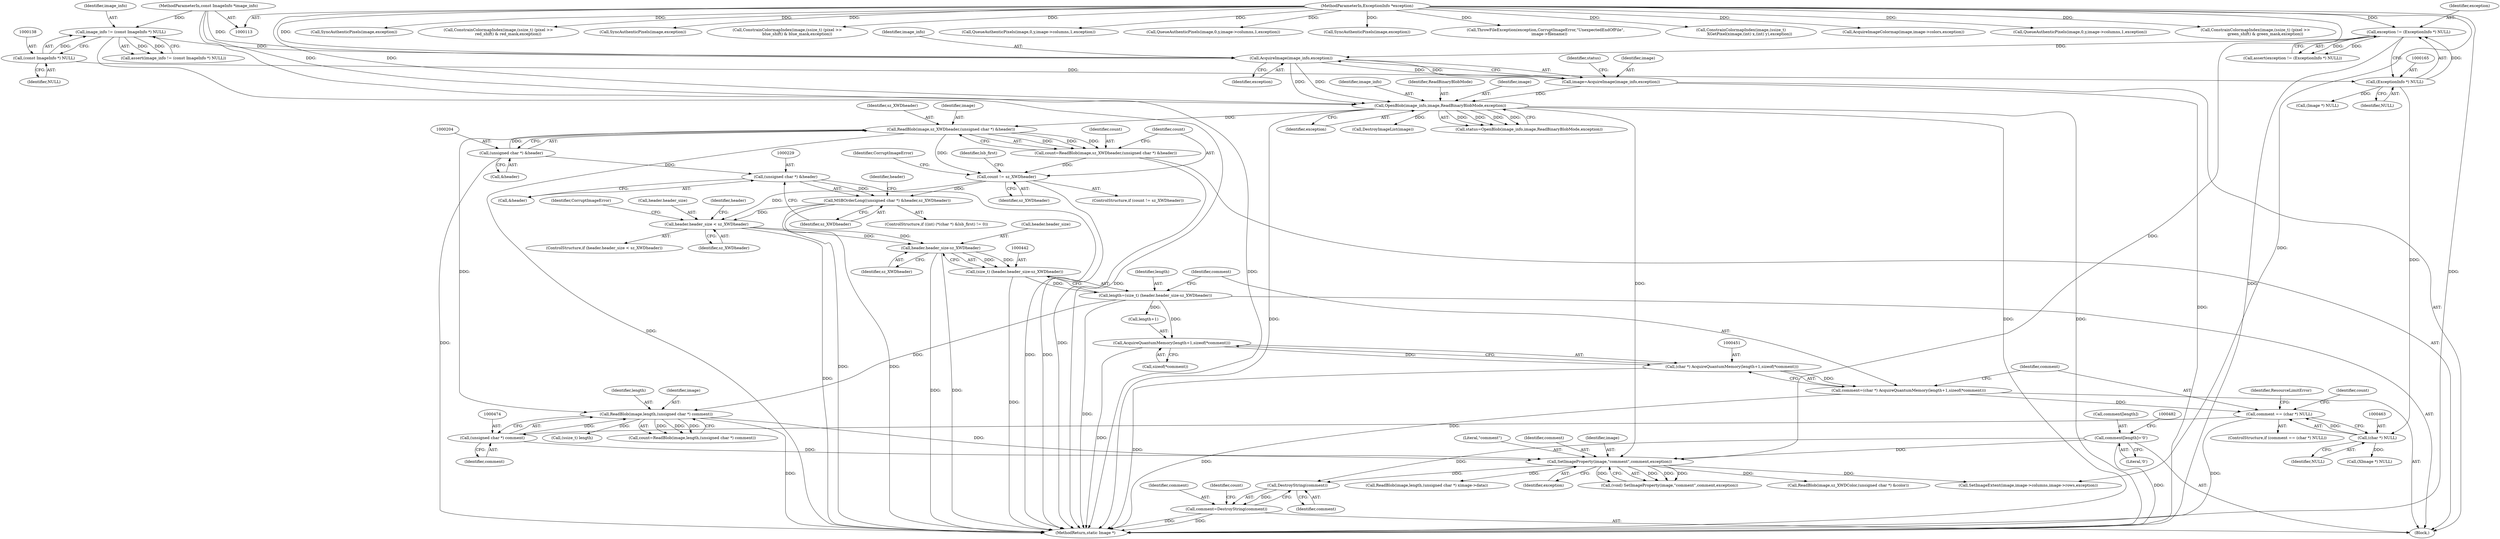 digraph "0_ImageMagick_c78993d138bf480ab4652b5a48379d4ff75ba5f7@pointer" {
"1000490" [label="(Call,DestroyString(comment))"];
"1000483" [label="(Call,SetImageProperty(image,\"comment\",comment,exception))"];
"1000470" [label="(Call,ReadBlob(image,length,(unsigned char *) comment))"];
"1000200" [label="(Call,ReadBlob(image,sz_XWDheader,(unsigned char *) &header))"];
"1000180" [label="(Call,OpenBlob(image_info,image,ReadBinaryBlobMode,exception))"];
"1000175" [label="(Call,AcquireImage(image_info,exception))"];
"1000135" [label="(Call,image_info != (const ImageInfo *) NULL)"];
"1000114" [label="(MethodParameterIn,const ImageInfo *image_info)"];
"1000137" [label="(Call,(const ImageInfo *) NULL)"];
"1000162" [label="(Call,exception != (ExceptionInfo *) NULL)"];
"1000115" [label="(MethodParameterIn,ExceptionInfo *exception)"];
"1000164" [label="(Call,(ExceptionInfo *) NULL)"];
"1000173" [label="(Call,image=AcquireImage(image_info,exception))"];
"1000203" [label="(Call,(unsigned char *) &header)"];
"1000439" [label="(Call,length=(size_t) (header.header_size-sz_XWDheader))"];
"1000441" [label="(Call,(size_t) (header.header_size-sz_XWDheader))"];
"1000443" [label="(Call,header.header_size-sz_XWDheader)"];
"1000243" [label="(Call,header.header_size < sz_XWDheader)"];
"1000208" [label="(Call,count != sz_XWDheader)"];
"1000198" [label="(Call,count=ReadBlob(image,sz_XWDheader,(unsigned char *) &header))"];
"1000227" [label="(Call,MSBOrderLong((unsigned char *) &header,sz_XWDheader))"];
"1000228" [label="(Call,(unsigned char *) &header)"];
"1000473" [label="(Call,(unsigned char *) comment)"];
"1000460" [label="(Call,comment == (char *) NULL)"];
"1000448" [label="(Call,comment=(char *) AcquireQuantumMemory(length+1,sizeof(*comment)))"];
"1000450" [label="(Call,(char *) AcquireQuantumMemory(length+1,sizeof(*comment)))"];
"1000452" [label="(Call,AcquireQuantumMemory(length+1,sizeof(*comment)))"];
"1000462" [label="(Call,(char *) NULL)"];
"1000476" [label="(Call,comment[length]='\0')"];
"1000488" [label="(Call,comment=DestroyString(comment))"];
"1000230" [label="(Call,&header)"];
"1000114" [label="(MethodParameterIn,const ImageInfo *image_info)"];
"1000488" [label="(Call,comment=DestroyString(comment))"];
"1000439" [label="(Call,length=(size_t) (header.header_size-sz_XWDheader))"];
"1000490" [label="(Call,DestroyString(comment))"];
"1000184" [label="(Identifier,exception)"];
"1000470" [label="(Call,ReadBlob(image,length,(unsigned char *) comment))"];
"1001494" [label="(Call,SyncAuthenticPixels(image,exception))"];
"1000232" [label="(Identifier,sz_XWDheader)"];
"1001417" [label="(Call,ConstrainColormapIndex(image,(ssize_t) (pixel >>\n                red_shift) & red_mask,exception))"];
"1000466" [label="(Identifier,ResourceLimitError)"];
"1001653" [label="(Call,SyncAuthenticPixels(image,exception))"];
"1000199" [label="(Identifier,count)"];
"1000202" [label="(Identifier,sz_XWDheader)"];
"1000483" [label="(Call,SetImageProperty(image,\"comment\",comment,exception))"];
"1000486" [label="(Identifier,comment)"];
"1000495" [label="(Call,(ssize_t) length)"];
"1000176" [label="(Identifier,image_info)"];
"1000135" [label="(Call,image_info != (const ImageInfo *) NULL)"];
"1000209" [label="(Identifier,count)"];
"1000464" [label="(Identifier,NULL)"];
"1000215" [label="(Identifier,lsb_first)"];
"1000192" [label="(Call,DestroyImageList(image))"];
"1000236" [label="(Identifier,header)"];
"1000177" [label="(Identifier,exception)"];
"1000460" [label="(Call,comment == (char *) NULL)"];
"1000195" [label="(Call,(Image *) NULL)"];
"1000198" [label="(Call,count=ReadBlob(image,sz_XWDheader,(unsigned char *) &header))"];
"1000137" [label="(Call,(const ImageInfo *) NULL)"];
"1000441" [label="(Call,(size_t) (header.header_size-sz_XWDheader))"];
"1000473" [label="(Call,(unsigned char *) comment)"];
"1000484" [label="(Identifier,image)"];
"1000161" [label="(Call,assert(exception != (ExceptionInfo *) NULL))"];
"1000448" [label="(Call,comment=(char *) AcquireQuantumMemory(length+1,sizeof(*comment)))"];
"1000164" [label="(Call,(ExceptionInfo *) NULL)"];
"1000476" [label="(Call,comment[length]='\0')"];
"1001467" [label="(Call,ConstrainColormapIndex(image,(ssize_t) (pixel >>\n                blue_shift) & blue_mask,exception))"];
"1000443" [label="(Call,header.header_size-sz_XWDheader)"];
"1000485" [label="(Literal,\"comment\")"];
"1000469" [label="(Identifier,count)"];
"1001373" [label="(Call,QueueAuthenticPixels(image,0,y,image->columns,1,exception))"];
"1000480" [label="(Literal,'\0')"];
"1000487" [label="(Identifier,exception)"];
"1000489" [label="(Identifier,comment)"];
"1001928" [label="(MethodReturn,static Image *)"];
"1000162" [label="(Call,exception != (ExceptionInfo *) NULL)"];
"1000477" [label="(Call,comment[length])"];
"1000212" [label="(Identifier,CorruptImageError)"];
"1000475" [label="(Identifier,comment)"];
"1000208" [label="(Call,count != sz_XWDheader)"];
"1000116" [label="(Block,)"];
"1000181" [label="(Identifier,image_info)"];
"1000249" [label="(Identifier,CorruptImageError)"];
"1000228" [label="(Call,(unsigned char *) &header)"];
"1000244" [label="(Call,header.header_size)"];
"1000456" [label="(Call,sizeof(*comment))"];
"1000183" [label="(Identifier,ReadBinaryBlobMode)"];
"1000207" [label="(ControlStructure,if (count != sz_XWDheader))"];
"1000447" [label="(Identifier,sz_XWDheader)"];
"1000134" [label="(Call,assert(image_info != (const ImageInfo *) NULL))"];
"1001794" [label="(Call,QueueAuthenticPixels(image,0,y,image->columns,1,exception))"];
"1000166" [label="(Identifier,NULL)"];
"1001169" [label="(Call,SetImageExtent(image,image->columns,image->rows,exception))"];
"1000462" [label="(Call,(char *) NULL)"];
"1000494" [label="(Identifier,count)"];
"1000472" [label="(Identifier,length)"];
"1001861" [label="(Call,SyncAuthenticPixels(image,exception))"];
"1001914" [label="(Call,ThrowFileException(exception,CorruptImageError,\"UnexpectedEndOfFile\",\n      image->filename))"];
"1001828" [label="(Call,ConstrainColormapIndex(image,(ssize_t)\n              XGetPixel(ximage,(int) x,(int) y),exception))"];
"1000481" [label="(Call,(void) SetImageProperty(image,\"comment\",comment,exception))"];
"1000175" [label="(Call,AcquireImage(image_info,exception))"];
"1000139" [label="(Identifier,NULL)"];
"1000136" [label="(Identifier,image_info)"];
"1000210" [label="(Identifier,sz_XWDheader)"];
"1000242" [label="(ControlStructure,if (header.header_size < sz_XWDheader))"];
"1000200" [label="(Call,ReadBlob(image,sz_XWDheader,(unsigned char *) &header))"];
"1000201" [label="(Identifier,image)"];
"1000179" [label="(Identifier,status)"];
"1000491" [label="(Identifier,comment)"];
"1000471" [label="(Identifier,image)"];
"1000178" [label="(Call,status=OpenBlob(image_info,image,ReadBinaryBlobMode,exception))"];
"1000163" [label="(Identifier,exception)"];
"1000450" [label="(Call,(char *) AcquireQuantumMemory(length+1,sizeof(*comment)))"];
"1000453" [label="(Call,length+1)"];
"1000227" [label="(Call,MSBOrderLong((unsigned char *) &header,sz_XWDheader))"];
"1000180" [label="(Call,OpenBlob(image_info,image,ReadBinaryBlobMode,exception))"];
"1001679" [label="(Call,AcquireImageColormap(image,image->colors,exception))"];
"1000468" [label="(Call,count=ReadBlob(image,length,(unsigned char *) comment))"];
"1000205" [label="(Call,&header)"];
"1001532" [label="(Call,QueueAuthenticPixels(image,0,y,image->columns,1,exception))"];
"1000461" [label="(Identifier,comment)"];
"1001442" [label="(Call,ConstrainColormapIndex(image,(ssize_t) (pixel >>\n                green_shift) & green_mask,exception))"];
"1000512" [label="(Call,(XImage *) NULL)"];
"1000444" [label="(Call,header.header_size)"];
"1000452" [label="(Call,AcquireQuantumMemory(length+1,sizeof(*comment)))"];
"1000203" [label="(Call,(unsigned char *) &header)"];
"1000253" [label="(Identifier,header)"];
"1000243" [label="(Call,header.header_size < sz_XWDheader)"];
"1000826" [label="(Call,ReadBlob(image,sz_XWDColor,(unsigned char *) &color))"];
"1000174" [label="(Identifier,image)"];
"1000247" [label="(Identifier,sz_XWDheader)"];
"1000440" [label="(Identifier,length)"];
"1000173" [label="(Call,image=AcquireImage(image_info,exception))"];
"1000115" [label="(MethodParameterIn,ExceptionInfo *exception)"];
"1000217" [label="(ControlStructure,if ((int) (*(char *) &lsb_first) != 0))"];
"1000449" [label="(Identifier,comment)"];
"1000459" [label="(ControlStructure,if (comment == (char *) NULL))"];
"1001100" [label="(Call,ReadBlob(image,length,(unsigned char *) ximage->data))"];
"1000182" [label="(Identifier,image)"];
"1000490" -> "1000488"  [label="AST: "];
"1000490" -> "1000491"  [label="CFG: "];
"1000491" -> "1000490"  [label="AST: "];
"1000488" -> "1000490"  [label="CFG: "];
"1000490" -> "1000488"  [label="DDG: "];
"1000483" -> "1000490"  [label="DDG: "];
"1000476" -> "1000490"  [label="DDG: "];
"1000483" -> "1000481"  [label="AST: "];
"1000483" -> "1000487"  [label="CFG: "];
"1000484" -> "1000483"  [label="AST: "];
"1000485" -> "1000483"  [label="AST: "];
"1000486" -> "1000483"  [label="AST: "];
"1000487" -> "1000483"  [label="AST: "];
"1000481" -> "1000483"  [label="CFG: "];
"1000483" -> "1000481"  [label="DDG: "];
"1000483" -> "1000481"  [label="DDG: "];
"1000483" -> "1000481"  [label="DDG: "];
"1000483" -> "1000481"  [label="DDG: "];
"1000470" -> "1000483"  [label="DDG: "];
"1000476" -> "1000483"  [label="DDG: "];
"1000473" -> "1000483"  [label="DDG: "];
"1000180" -> "1000483"  [label="DDG: "];
"1000115" -> "1000483"  [label="DDG: "];
"1000483" -> "1000826"  [label="DDG: "];
"1000483" -> "1001100"  [label="DDG: "];
"1000483" -> "1001169"  [label="DDG: "];
"1000470" -> "1000468"  [label="AST: "];
"1000470" -> "1000473"  [label="CFG: "];
"1000471" -> "1000470"  [label="AST: "];
"1000472" -> "1000470"  [label="AST: "];
"1000473" -> "1000470"  [label="AST: "];
"1000468" -> "1000470"  [label="CFG: "];
"1000470" -> "1001928"  [label="DDG: "];
"1000470" -> "1000468"  [label="DDG: "];
"1000470" -> "1000468"  [label="DDG: "];
"1000470" -> "1000468"  [label="DDG: "];
"1000200" -> "1000470"  [label="DDG: "];
"1000439" -> "1000470"  [label="DDG: "];
"1000473" -> "1000470"  [label="DDG: "];
"1000470" -> "1000495"  [label="DDG: "];
"1000200" -> "1000198"  [label="AST: "];
"1000200" -> "1000203"  [label="CFG: "];
"1000201" -> "1000200"  [label="AST: "];
"1000202" -> "1000200"  [label="AST: "];
"1000203" -> "1000200"  [label="AST: "];
"1000198" -> "1000200"  [label="CFG: "];
"1000200" -> "1001928"  [label="DDG: "];
"1000200" -> "1000198"  [label="DDG: "];
"1000200" -> "1000198"  [label="DDG: "];
"1000200" -> "1000198"  [label="DDG: "];
"1000180" -> "1000200"  [label="DDG: "];
"1000203" -> "1000200"  [label="DDG: "];
"1000200" -> "1000208"  [label="DDG: "];
"1000180" -> "1000178"  [label="AST: "];
"1000180" -> "1000184"  [label="CFG: "];
"1000181" -> "1000180"  [label="AST: "];
"1000182" -> "1000180"  [label="AST: "];
"1000183" -> "1000180"  [label="AST: "];
"1000184" -> "1000180"  [label="AST: "];
"1000178" -> "1000180"  [label="CFG: "];
"1000180" -> "1001928"  [label="DDG: "];
"1000180" -> "1001928"  [label="DDG: "];
"1000180" -> "1001928"  [label="DDG: "];
"1000180" -> "1000178"  [label="DDG: "];
"1000180" -> "1000178"  [label="DDG: "];
"1000180" -> "1000178"  [label="DDG: "];
"1000180" -> "1000178"  [label="DDG: "];
"1000175" -> "1000180"  [label="DDG: "];
"1000175" -> "1000180"  [label="DDG: "];
"1000114" -> "1000180"  [label="DDG: "];
"1000173" -> "1000180"  [label="DDG: "];
"1000115" -> "1000180"  [label="DDG: "];
"1000180" -> "1000192"  [label="DDG: "];
"1000175" -> "1000173"  [label="AST: "];
"1000175" -> "1000177"  [label="CFG: "];
"1000176" -> "1000175"  [label="AST: "];
"1000177" -> "1000175"  [label="AST: "];
"1000173" -> "1000175"  [label="CFG: "];
"1000175" -> "1000173"  [label="DDG: "];
"1000175" -> "1000173"  [label="DDG: "];
"1000135" -> "1000175"  [label="DDG: "];
"1000114" -> "1000175"  [label="DDG: "];
"1000162" -> "1000175"  [label="DDG: "];
"1000115" -> "1000175"  [label="DDG: "];
"1000135" -> "1000134"  [label="AST: "];
"1000135" -> "1000137"  [label="CFG: "];
"1000136" -> "1000135"  [label="AST: "];
"1000137" -> "1000135"  [label="AST: "];
"1000134" -> "1000135"  [label="CFG: "];
"1000135" -> "1001928"  [label="DDG: "];
"1000135" -> "1000134"  [label="DDG: "];
"1000135" -> "1000134"  [label="DDG: "];
"1000114" -> "1000135"  [label="DDG: "];
"1000137" -> "1000135"  [label="DDG: "];
"1000114" -> "1000113"  [label="AST: "];
"1000114" -> "1001928"  [label="DDG: "];
"1000137" -> "1000139"  [label="CFG: "];
"1000138" -> "1000137"  [label="AST: "];
"1000139" -> "1000137"  [label="AST: "];
"1000137" -> "1000164"  [label="DDG: "];
"1000162" -> "1000161"  [label="AST: "];
"1000162" -> "1000164"  [label="CFG: "];
"1000163" -> "1000162"  [label="AST: "];
"1000164" -> "1000162"  [label="AST: "];
"1000161" -> "1000162"  [label="CFG: "];
"1000162" -> "1001928"  [label="DDG: "];
"1000162" -> "1000161"  [label="DDG: "];
"1000162" -> "1000161"  [label="DDG: "];
"1000115" -> "1000162"  [label="DDG: "];
"1000164" -> "1000162"  [label="DDG: "];
"1000115" -> "1000113"  [label="AST: "];
"1000115" -> "1001928"  [label="DDG: "];
"1000115" -> "1001169"  [label="DDG: "];
"1000115" -> "1001373"  [label="DDG: "];
"1000115" -> "1001417"  [label="DDG: "];
"1000115" -> "1001442"  [label="DDG: "];
"1000115" -> "1001467"  [label="DDG: "];
"1000115" -> "1001494"  [label="DDG: "];
"1000115" -> "1001532"  [label="DDG: "];
"1000115" -> "1001653"  [label="DDG: "];
"1000115" -> "1001679"  [label="DDG: "];
"1000115" -> "1001794"  [label="DDG: "];
"1000115" -> "1001828"  [label="DDG: "];
"1000115" -> "1001861"  [label="DDG: "];
"1000115" -> "1001914"  [label="DDG: "];
"1000164" -> "1000166"  [label="CFG: "];
"1000165" -> "1000164"  [label="AST: "];
"1000166" -> "1000164"  [label="AST: "];
"1000164" -> "1000195"  [label="DDG: "];
"1000164" -> "1000462"  [label="DDG: "];
"1000173" -> "1000116"  [label="AST: "];
"1000174" -> "1000173"  [label="AST: "];
"1000179" -> "1000173"  [label="CFG: "];
"1000173" -> "1001928"  [label="DDG: "];
"1000203" -> "1000205"  [label="CFG: "];
"1000204" -> "1000203"  [label="AST: "];
"1000205" -> "1000203"  [label="AST: "];
"1000203" -> "1001928"  [label="DDG: "];
"1000203" -> "1000228"  [label="DDG: "];
"1000439" -> "1000116"  [label="AST: "];
"1000439" -> "1000441"  [label="CFG: "];
"1000440" -> "1000439"  [label="AST: "];
"1000441" -> "1000439"  [label="AST: "];
"1000449" -> "1000439"  [label="CFG: "];
"1000439" -> "1001928"  [label="DDG: "];
"1000441" -> "1000439"  [label="DDG: "];
"1000439" -> "1000452"  [label="DDG: "];
"1000439" -> "1000453"  [label="DDG: "];
"1000441" -> "1000443"  [label="CFG: "];
"1000442" -> "1000441"  [label="AST: "];
"1000443" -> "1000441"  [label="AST: "];
"1000441" -> "1001928"  [label="DDG: "];
"1000443" -> "1000441"  [label="DDG: "];
"1000443" -> "1000441"  [label="DDG: "];
"1000443" -> "1000447"  [label="CFG: "];
"1000444" -> "1000443"  [label="AST: "];
"1000447" -> "1000443"  [label="AST: "];
"1000443" -> "1001928"  [label="DDG: "];
"1000443" -> "1001928"  [label="DDG: "];
"1000243" -> "1000443"  [label="DDG: "];
"1000243" -> "1000443"  [label="DDG: "];
"1000243" -> "1000242"  [label="AST: "];
"1000243" -> "1000247"  [label="CFG: "];
"1000244" -> "1000243"  [label="AST: "];
"1000247" -> "1000243"  [label="AST: "];
"1000249" -> "1000243"  [label="CFG: "];
"1000253" -> "1000243"  [label="CFG: "];
"1000243" -> "1001928"  [label="DDG: "];
"1000208" -> "1000243"  [label="DDG: "];
"1000227" -> "1000243"  [label="DDG: "];
"1000208" -> "1000207"  [label="AST: "];
"1000208" -> "1000210"  [label="CFG: "];
"1000209" -> "1000208"  [label="AST: "];
"1000210" -> "1000208"  [label="AST: "];
"1000212" -> "1000208"  [label="CFG: "];
"1000215" -> "1000208"  [label="CFG: "];
"1000208" -> "1001928"  [label="DDG: "];
"1000198" -> "1000208"  [label="DDG: "];
"1000208" -> "1000227"  [label="DDG: "];
"1000198" -> "1000116"  [label="AST: "];
"1000199" -> "1000198"  [label="AST: "];
"1000209" -> "1000198"  [label="CFG: "];
"1000198" -> "1001928"  [label="DDG: "];
"1000227" -> "1000217"  [label="AST: "];
"1000227" -> "1000232"  [label="CFG: "];
"1000228" -> "1000227"  [label="AST: "];
"1000232" -> "1000227"  [label="AST: "];
"1000236" -> "1000227"  [label="CFG: "];
"1000227" -> "1001928"  [label="DDG: "];
"1000227" -> "1001928"  [label="DDG: "];
"1000228" -> "1000227"  [label="DDG: "];
"1000228" -> "1000230"  [label="CFG: "];
"1000229" -> "1000228"  [label="AST: "];
"1000230" -> "1000228"  [label="AST: "];
"1000232" -> "1000228"  [label="CFG: "];
"1000228" -> "1001928"  [label="DDG: "];
"1000473" -> "1000475"  [label="CFG: "];
"1000474" -> "1000473"  [label="AST: "];
"1000475" -> "1000473"  [label="AST: "];
"1000460" -> "1000473"  [label="DDG: "];
"1000460" -> "1000459"  [label="AST: "];
"1000460" -> "1000462"  [label="CFG: "];
"1000461" -> "1000460"  [label="AST: "];
"1000462" -> "1000460"  [label="AST: "];
"1000466" -> "1000460"  [label="CFG: "];
"1000469" -> "1000460"  [label="CFG: "];
"1000460" -> "1001928"  [label="DDG: "];
"1000448" -> "1000460"  [label="DDG: "];
"1000462" -> "1000460"  [label="DDG: "];
"1000448" -> "1000116"  [label="AST: "];
"1000448" -> "1000450"  [label="CFG: "];
"1000449" -> "1000448"  [label="AST: "];
"1000450" -> "1000448"  [label="AST: "];
"1000461" -> "1000448"  [label="CFG: "];
"1000448" -> "1001928"  [label="DDG: "];
"1000450" -> "1000448"  [label="DDG: "];
"1000450" -> "1000452"  [label="CFG: "];
"1000451" -> "1000450"  [label="AST: "];
"1000452" -> "1000450"  [label="AST: "];
"1000450" -> "1001928"  [label="DDG: "];
"1000452" -> "1000450"  [label="DDG: "];
"1000452" -> "1000456"  [label="CFG: "];
"1000453" -> "1000452"  [label="AST: "];
"1000456" -> "1000452"  [label="AST: "];
"1000452" -> "1001928"  [label="DDG: "];
"1000462" -> "1000464"  [label="CFG: "];
"1000463" -> "1000462"  [label="AST: "];
"1000464" -> "1000462"  [label="AST: "];
"1000462" -> "1000512"  [label="DDG: "];
"1000476" -> "1000116"  [label="AST: "];
"1000476" -> "1000480"  [label="CFG: "];
"1000477" -> "1000476"  [label="AST: "];
"1000480" -> "1000476"  [label="AST: "];
"1000482" -> "1000476"  [label="CFG: "];
"1000476" -> "1001928"  [label="DDG: "];
"1000488" -> "1000116"  [label="AST: "];
"1000489" -> "1000488"  [label="AST: "];
"1000494" -> "1000488"  [label="CFG: "];
"1000488" -> "1001928"  [label="DDG: "];
"1000488" -> "1001928"  [label="DDG: "];
}
